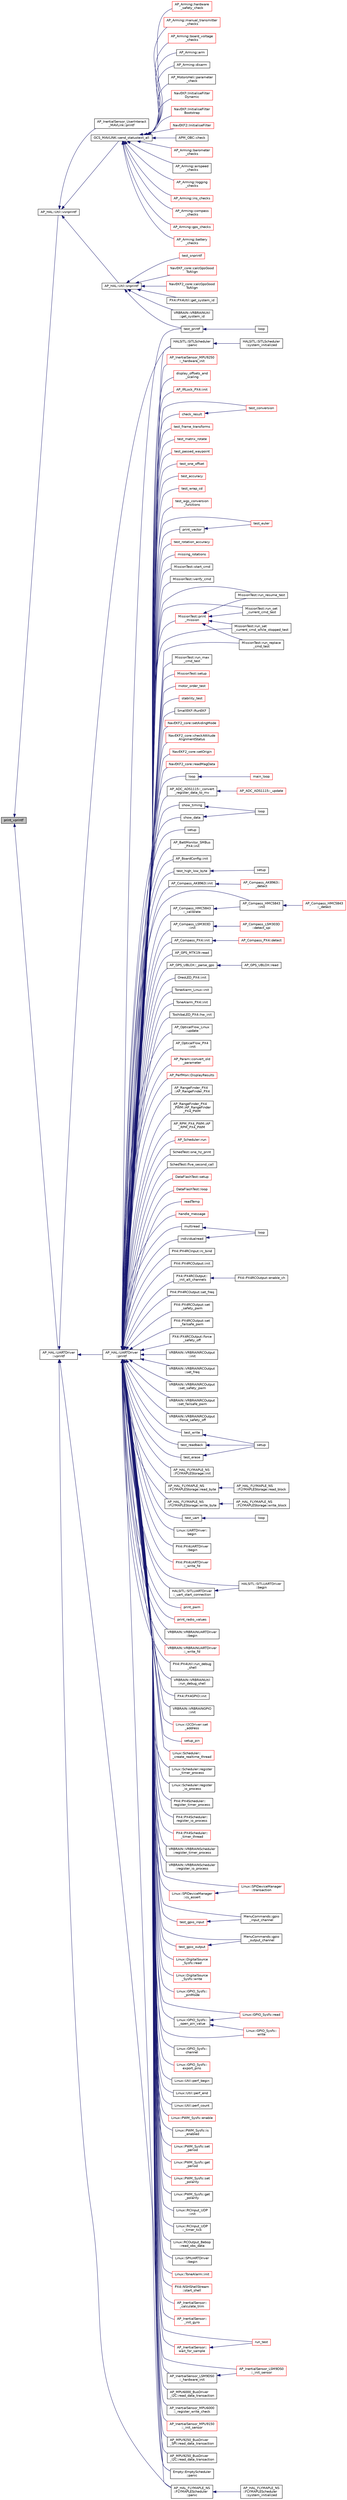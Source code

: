 digraph "print_vprintf"
{
 // INTERACTIVE_SVG=YES
  edge [fontname="Helvetica",fontsize="10",labelfontname="Helvetica",labelfontsize="10"];
  node [fontname="Helvetica",fontsize="10",shape=record];
  rankdir="LR";
  Node1 [label="print_vprintf",height=0.2,width=0.4,color="black", fillcolor="grey75", style="filled", fontcolor="black"];
  Node1 -> Node2 [dir="back",color="midnightblue",fontsize="10",style="solid",fontname="Helvetica"];
  Node2 [label="AP_HAL::UARTDriver\l::vprintf",height=0.2,width=0.4,color="black", fillcolor="white", style="filled",URL="$classAP__HAL_1_1UARTDriver.html#aa8abfb6d6641299472c29ac1edde559f"];
  Node2 -> Node3 [dir="back",color="midnightblue",fontsize="10",style="solid",fontname="Helvetica"];
  Node3 [label="AP_HAL::UARTDriver\l::printf",height=0.2,width=0.4,color="black", fillcolor="white", style="filled",URL="$classAP__HAL_1_1UARTDriver.html#a65c7824b8877f7a2f79365c8ffae8f56"];
  Node3 -> Node4 [dir="back",color="midnightblue",fontsize="10",style="solid",fontname="Helvetica"];
  Node4 [label="loop",height=0.2,width=0.4,color="black", fillcolor="white", style="filled",URL="$AC__PID__test_8cpp.html#afe461d27b9c48d5921c00d521181f12f"];
  Node4 -> Node5 [dir="back",color="midnightblue",fontsize="10",style="solid",fontname="Helvetica"];
  Node5 [label="main_loop",height=0.2,width=0.4,color="red", fillcolor="white", style="filled",URL="$HAL__VRBRAIN__Class_8cpp.html#a9bd6e6ad19a651d2c83ab3edb8d51924"];
  Node3 -> Node6 [dir="back",color="midnightblue",fontsize="10",style="solid",fontname="Helvetica"];
  Node6 [label="AP_ADC_ADS1115::_convert\l_register_data_to_mv",height=0.2,width=0.4,color="black", fillcolor="white", style="filled",URL="$classAP__ADC__ADS1115.html#a757685a53a3a10f06dc024dec147306a"];
  Node6 -> Node7 [dir="back",color="midnightblue",fontsize="10",style="solid",fontname="Helvetica"];
  Node7 [label="AP_ADC_ADS1115::_update",height=0.2,width=0.4,color="red", fillcolor="white", style="filled",URL="$classAP__ADC__ADS1115.html#a1c523a000d6cb67770e04e3821cc54b3"];
  Node3 -> Node8 [dir="back",color="midnightblue",fontsize="10",style="solid",fontname="Helvetica"];
  Node8 [label="show_timing",height=0.2,width=0.4,color="black", fillcolor="white", style="filled",URL="$AP__ADC__test_8cpp.html#ab7608ee8404f6bcef359aa32473829d8"];
  Node8 -> Node9 [dir="back",color="midnightblue",fontsize="10",style="solid",fontname="Helvetica"];
  Node9 [label="loop",height=0.2,width=0.4,color="black", fillcolor="white", style="filled",URL="$AP__ADC__test_8cpp.html#afe461d27b9c48d5921c00d521181f12f"];
  Node3 -> Node10 [dir="back",color="midnightblue",fontsize="10",style="solid",fontname="Helvetica"];
  Node10 [label="show_data",height=0.2,width=0.4,color="black", fillcolor="white", style="filled",URL="$AP__ADC__test_8cpp.html#a73638d4c6b6727029345856e93e2ff3e"];
  Node10 -> Node9 [dir="back",color="midnightblue",fontsize="10",style="solid",fontname="Helvetica"];
  Node3 -> Node11 [dir="back",color="midnightblue",fontsize="10",style="solid",fontname="Helvetica"];
  Node11 [label="setup",height=0.2,width=0.4,color="black", fillcolor="white", style="filled",URL="$AHRS__Test_8cpp.html#a7dfd9b79bc5a37d7df40207afbc5431f"];
  Node3 -> Node12 [dir="back",color="midnightblue",fontsize="10",style="solid",fontname="Helvetica"];
  Node12 [label="AP_BattMonitor_SMBus\l_PX4::init",height=0.2,width=0.4,color="black", fillcolor="white", style="filled",URL="$classAP__BattMonitor__SMBus__PX4.html#add9b5cdcc1c363139808c36b6c2d8cf2",tooltip="init "];
  Node3 -> Node13 [dir="back",color="midnightblue",fontsize="10",style="solid",fontname="Helvetica"];
  Node13 [label="AP_BoardConfig::init",height=0.2,width=0.4,color="black", fillcolor="white", style="filled",URL="$classAP__BoardConfig.html#a53de1d2c0a124ff0d6e3455126237bb5"];
  Node3 -> Node14 [dir="back",color="midnightblue",fontsize="10",style="solid",fontname="Helvetica"];
  Node14 [label="test_high_low_byte",height=0.2,width=0.4,color="black", fillcolor="white", style="filled",URL="$examples_2AP__Common_2AP__Common_8cpp.html#ae18cf4b38593cd1912d6eefb508f51d5"];
  Node14 -> Node15 [dir="back",color="midnightblue",fontsize="10",style="solid",fontname="Helvetica"];
  Node15 [label="setup",height=0.2,width=0.4,color="black", fillcolor="white", style="filled",URL="$examples_2AP__Common_2AP__Common_8cpp.html#a7dfd9b79bc5a37d7df40207afbc5431f"];
  Node3 -> Node16 [dir="back",color="midnightblue",fontsize="10",style="solid",fontname="Helvetica"];
  Node16 [label="AP_Compass_AK8963::init",height=0.2,width=0.4,color="black", fillcolor="white", style="filled",URL="$classAP__Compass__AK8963.html#acdbf7f9d95111c8c6cf571da0b066bdd"];
  Node16 -> Node17 [dir="back",color="midnightblue",fontsize="10",style="solid",fontname="Helvetica"];
  Node17 [label="AP_Compass_AK8963::\l_detect",height=0.2,width=0.4,color="red", fillcolor="white", style="filled",URL="$classAP__Compass__AK8963.html#aa40e71a12f704321304749a0e60b063d"];
  Node3 -> Node18 [dir="back",color="midnightblue",fontsize="10",style="solid",fontname="Helvetica"];
  Node18 [label="AP_Compass_HMC5843\l::init",height=0.2,width=0.4,color="black", fillcolor="white", style="filled",URL="$classAP__Compass__HMC5843.html#ae8fe5f87eb75452d7cfd4293a9bbfc7e"];
  Node18 -> Node19 [dir="back",color="midnightblue",fontsize="10",style="solid",fontname="Helvetica"];
  Node19 [label="AP_Compass_HMC5843\l::_detect",height=0.2,width=0.4,color="red", fillcolor="white", style="filled",URL="$classAP__Compass__HMC5843.html#a6cde73dacd04d683c7d322092bc8e0d2"];
  Node3 -> Node20 [dir="back",color="midnightblue",fontsize="10",style="solid",fontname="Helvetica"];
  Node20 [label="AP_Compass_HMC5843\l::_calibrate",height=0.2,width=0.4,color="black", fillcolor="white", style="filled",URL="$classAP__Compass__HMC5843.html#a9e3aafaa39303b535ee18734a37bd302"];
  Node20 -> Node18 [dir="back",color="midnightblue",fontsize="10",style="solid",fontname="Helvetica"];
  Node3 -> Node21 [dir="back",color="midnightblue",fontsize="10",style="solid",fontname="Helvetica"];
  Node21 [label="AP_Compass_LSM303D\l::init",height=0.2,width=0.4,color="black", fillcolor="white", style="filled",URL="$classAP__Compass__LSM303D.html#a322cf9c59129cd558a3276f9a2ab1a67"];
  Node21 -> Node22 [dir="back",color="midnightblue",fontsize="10",style="solid",fontname="Helvetica"];
  Node22 [label="AP_Compass_LSM303D\l::detect_spi",height=0.2,width=0.4,color="red", fillcolor="white", style="filled",URL="$classAP__Compass__LSM303D.html#a80232bbbe6f26dc396ba82bd097ce682"];
  Node3 -> Node23 [dir="back",color="midnightblue",fontsize="10",style="solid",fontname="Helvetica"];
  Node23 [label="AP_Compass_PX4::init",height=0.2,width=0.4,color="black", fillcolor="white", style="filled",URL="$classAP__Compass__PX4.html#a107c003aea3eff458ade1c3f263d0600"];
  Node23 -> Node24 [dir="back",color="midnightblue",fontsize="10",style="solid",fontname="Helvetica"];
  Node24 [label="AP_Compass_PX4::detect",height=0.2,width=0.4,color="red", fillcolor="white", style="filled",URL="$classAP__Compass__PX4.html#a31f9519f4a0c078771749e2bce1dd988"];
  Node3 -> Node25 [dir="back",color="midnightblue",fontsize="10",style="solid",fontname="Helvetica"];
  Node25 [label="AP_GPS_MTK19::read",height=0.2,width=0.4,color="black", fillcolor="white", style="filled",URL="$classAP__GPS__MTK19.html#a92f18f6ce5cbb0b091bbb4bbb6275350"];
  Node3 -> Node26 [dir="back",color="midnightblue",fontsize="10",style="solid",fontname="Helvetica"];
  Node26 [label="AP_GPS_UBLOX::_parse_gps",height=0.2,width=0.4,color="black", fillcolor="white", style="filled",URL="$classAP__GPS__UBLOX.html#a16ae8ab4b0babfbc2245beb0a438ec33"];
  Node26 -> Node27 [dir="back",color="midnightblue",fontsize="10",style="solid",fontname="Helvetica"];
  Node27 [label="AP_GPS_UBLOX::read",height=0.2,width=0.4,color="black", fillcolor="white", style="filled",URL="$classAP__GPS__UBLOX.html#a09825f5ca37ee9bdb5e0939a4073a84e"];
  Node3 -> Node28 [dir="back",color="midnightblue",fontsize="10",style="solid",fontname="Helvetica"];
  Node28 [label="test_printf",height=0.2,width=0.4,color="black", fillcolor="white", style="filled",URL="$Printf_8cpp.html#a9960aa1a2c609afd87baf4ba2eab0fc8"];
  Node28 -> Node29 [dir="back",color="midnightblue",fontsize="10",style="solid",fontname="Helvetica"];
  Node29 [label="loop",height=0.2,width=0.4,color="black", fillcolor="white", style="filled",URL="$Printf_8cpp.html#a0b33edabd7f1c4e4a0bf32c67269be2f"];
  Node3 -> Node30 [dir="back",color="midnightblue",fontsize="10",style="solid",fontname="Helvetica"];
  Node30 [label="multiread",height=0.2,width=0.4,color="black", fillcolor="white", style="filled",URL="$FLYMAPLE_2examples_2RCInput_2RCInput_8cpp.html#a3386c13c098492e383d289443c48e1c0"];
  Node30 -> Node31 [dir="back",color="midnightblue",fontsize="10",style="solid",fontname="Helvetica"];
  Node31 [label="loop",height=0.2,width=0.4,color="black", fillcolor="white", style="filled",URL="$FLYMAPLE_2examples_2RCInput_2RCInput_8cpp.html#a0b33edabd7f1c4e4a0bf32c67269be2f"];
  Node3 -> Node32 [dir="back",color="midnightblue",fontsize="10",style="solid",fontname="Helvetica"];
  Node32 [label="individualread",height=0.2,width=0.4,color="black", fillcolor="white", style="filled",URL="$FLYMAPLE_2examples_2RCInput_2RCInput_8cpp.html#aeb998f1761a28e512e2dcbc829983e06"];
  Node32 -> Node31 [dir="back",color="midnightblue",fontsize="10",style="solid",fontname="Helvetica"];
  Node3 -> Node33 [dir="back",color="midnightblue",fontsize="10",style="solid",fontname="Helvetica"];
  Node33 [label="PX4::PX4RCInput::rc_bind",height=0.2,width=0.4,color="black", fillcolor="white", style="filled",URL="$classPX4_1_1PX4RCInput.html#a39f4bb6978b3f64770cd50398a7dc8b4"];
  Node3 -> Node34 [dir="back",color="midnightblue",fontsize="10",style="solid",fontname="Helvetica"];
  Node34 [label="PX4::PX4RCOutput::init",height=0.2,width=0.4,color="black", fillcolor="white", style="filled",URL="$classPX4_1_1PX4RCOutput.html#a02e770a85b7a89893cfb5f984cc4c667"];
  Node3 -> Node35 [dir="back",color="midnightblue",fontsize="10",style="solid",fontname="Helvetica"];
  Node35 [label="PX4::PX4RCOutput::\l_init_alt_channels",height=0.2,width=0.4,color="black", fillcolor="white", style="filled",URL="$classPX4_1_1PX4RCOutput.html#a4a373238aa6bc295058b89add86866e8"];
  Node35 -> Node36 [dir="back",color="midnightblue",fontsize="10",style="solid",fontname="Helvetica"];
  Node36 [label="PX4::PX4RCOutput::enable_ch",height=0.2,width=0.4,color="black", fillcolor="white", style="filled",URL="$classPX4_1_1PX4RCOutput.html#a9b8745978e24a72fd40dd9c3f2a6de90"];
  Node3 -> Node37 [dir="back",color="midnightblue",fontsize="10",style="solid",fontname="Helvetica"];
  Node37 [label="PX4::PX4RCOutput::set_freq",height=0.2,width=0.4,color="black", fillcolor="white", style="filled",URL="$classPX4_1_1PX4RCOutput.html#ae096c9e67213910019d9937b3c9e5728"];
  Node3 -> Node38 [dir="back",color="midnightblue",fontsize="10",style="solid",fontname="Helvetica"];
  Node38 [label="PX4::PX4RCOutput::set\l_safety_pwm",height=0.2,width=0.4,color="black", fillcolor="white", style="filled",URL="$classPX4_1_1PX4RCOutput.html#a8f7b2f75b1a27187369a9ce1eb9e5138"];
  Node3 -> Node39 [dir="back",color="midnightblue",fontsize="10",style="solid",fontname="Helvetica"];
  Node39 [label="PX4::PX4RCOutput::set\l_failsafe_pwm",height=0.2,width=0.4,color="black", fillcolor="white", style="filled",URL="$classPX4_1_1PX4RCOutput.html#a6fbfe716e25617607cdfad852b883576"];
  Node3 -> Node40 [dir="back",color="midnightblue",fontsize="10",style="solid",fontname="Helvetica"];
  Node40 [label="PX4::PX4RCOutput::force\l_safety_off",height=0.2,width=0.4,color="black", fillcolor="white", style="filled",URL="$classPX4_1_1PX4RCOutput.html#a6f760631e0acb6878150dabe883553e6"];
  Node3 -> Node41 [dir="back",color="midnightblue",fontsize="10",style="solid",fontname="Helvetica"];
  Node41 [label="VRBRAIN::VRBRAINRCOutput\l::init",height=0.2,width=0.4,color="black", fillcolor="white", style="filled",URL="$classVRBRAIN_1_1VRBRAINRCOutput.html#ad026d202f2243c4dd4629c9ff82fefe8"];
  Node3 -> Node42 [dir="back",color="midnightblue",fontsize="10",style="solid",fontname="Helvetica"];
  Node42 [label="VRBRAIN::VRBRAINRCOutput\l::set_freq",height=0.2,width=0.4,color="black", fillcolor="white", style="filled",URL="$classVRBRAIN_1_1VRBRAINRCOutput.html#ac34fd5d260fc344e99ba76820fc06f40"];
  Node3 -> Node43 [dir="back",color="midnightblue",fontsize="10",style="solid",fontname="Helvetica"];
  Node43 [label="VRBRAIN::VRBRAINRCOutput\l::set_safety_pwm",height=0.2,width=0.4,color="black", fillcolor="white", style="filled",URL="$classVRBRAIN_1_1VRBRAINRCOutput.html#a908782892fb312a3cc961fbf427022b1"];
  Node3 -> Node44 [dir="back",color="midnightblue",fontsize="10",style="solid",fontname="Helvetica"];
  Node44 [label="VRBRAIN::VRBRAINRCOutput\l::set_failsafe_pwm",height=0.2,width=0.4,color="black", fillcolor="white", style="filled",URL="$classVRBRAIN_1_1VRBRAINRCOutput.html#ae59462db405a46f7f341a74883244df8"];
  Node3 -> Node45 [dir="back",color="midnightblue",fontsize="10",style="solid",fontname="Helvetica"];
  Node45 [label="VRBRAIN::VRBRAINRCOutput\l::force_safety_off",height=0.2,width=0.4,color="black", fillcolor="white", style="filled",URL="$classVRBRAIN_1_1VRBRAINRCOutput.html#ab7fe192d1317539f737ac0ea047aff36"];
  Node3 -> Node46 [dir="back",color="midnightblue",fontsize="10",style="solid",fontname="Helvetica"];
  Node46 [label="test_erase",height=0.2,width=0.4,color="black", fillcolor="white", style="filled",URL="$FLYMAPLE_2examples_2Storage_2Storage_8cpp.html#a3ddda918f1a30c3374704d5a1e9e7b8c"];
  Node46 -> Node47 [dir="back",color="midnightblue",fontsize="10",style="solid",fontname="Helvetica"];
  Node47 [label="setup",height=0.2,width=0.4,color="black", fillcolor="white", style="filled",URL="$FLYMAPLE_2examples_2Storage_2Storage_8cpp.html#a7dfd9b79bc5a37d7df40207afbc5431f"];
  Node3 -> Node48 [dir="back",color="midnightblue",fontsize="10",style="solid",fontname="Helvetica"];
  Node48 [label="test_write",height=0.2,width=0.4,color="black", fillcolor="white", style="filled",URL="$FLYMAPLE_2examples_2Storage_2Storage_8cpp.html#a29da9175b91a9b8fbadf2499e84c11e3"];
  Node48 -> Node47 [dir="back",color="midnightblue",fontsize="10",style="solid",fontname="Helvetica"];
  Node3 -> Node49 [dir="back",color="midnightblue",fontsize="10",style="solid",fontname="Helvetica"];
  Node49 [label="test_readback",height=0.2,width=0.4,color="black", fillcolor="white", style="filled",URL="$FLYMAPLE_2examples_2Storage_2Storage_8cpp.html#a8de269f8ce270f47a470b83995bafee0"];
  Node49 -> Node47 [dir="back",color="midnightblue",fontsize="10",style="solid",fontname="Helvetica"];
  Node3 -> Node50 [dir="back",color="midnightblue",fontsize="10",style="solid",fontname="Helvetica"];
  Node50 [label="AP_HAL_FLYMAPLE_NS\l::FLYMAPLEStorage::init",height=0.2,width=0.4,color="black", fillcolor="white", style="filled",URL="$classAP__HAL__FLYMAPLE__NS_1_1FLYMAPLEStorage.html#a25a3355ea68af27fd28ec211b93ec2ca"];
  Node3 -> Node51 [dir="back",color="midnightblue",fontsize="10",style="solid",fontname="Helvetica"];
  Node51 [label="AP_HAL_FLYMAPLE_NS\l::FLYMAPLEStorage::read_byte",height=0.2,width=0.4,color="black", fillcolor="white", style="filled",URL="$classAP__HAL__FLYMAPLE__NS_1_1FLYMAPLEStorage.html#a381ee49e8ce060d1b74d431d96292eeb"];
  Node51 -> Node52 [dir="back",color="midnightblue",fontsize="10",style="solid",fontname="Helvetica"];
  Node52 [label="AP_HAL_FLYMAPLE_NS\l::FLYMAPLEStorage::read_block",height=0.2,width=0.4,color="black", fillcolor="white", style="filled",URL="$classAP__HAL__FLYMAPLE__NS_1_1FLYMAPLEStorage.html#afdc81655361583604db3f4a1948db33a"];
  Node3 -> Node53 [dir="back",color="midnightblue",fontsize="10",style="solid",fontname="Helvetica"];
  Node53 [label="AP_HAL_FLYMAPLE_NS\l::FLYMAPLEStorage::write_byte",height=0.2,width=0.4,color="black", fillcolor="white", style="filled",URL="$classAP__HAL__FLYMAPLE__NS_1_1FLYMAPLEStorage.html#a0aa3116d7a310753eea45c784330aa37"];
  Node53 -> Node54 [dir="back",color="midnightblue",fontsize="10",style="solid",fontname="Helvetica"];
  Node54 [label="AP_HAL_FLYMAPLE_NS\l::FLYMAPLEStorage::write_block",height=0.2,width=0.4,color="black", fillcolor="white", style="filled",URL="$classAP__HAL__FLYMAPLE__NS_1_1FLYMAPLEStorage.html#a3cebced9065ea52b7c7684aed8f3435b"];
  Node3 -> Node55 [dir="back",color="midnightblue",fontsize="10",style="solid",fontname="Helvetica"];
  Node55 [label="test_uart",height=0.2,width=0.4,color="black", fillcolor="white", style="filled",URL="$UART__test_8cpp.html#a6f0578f3c915d3e60e8e9e168789950e"];
  Node55 -> Node56 [dir="back",color="midnightblue",fontsize="10",style="solid",fontname="Helvetica"];
  Node56 [label="loop",height=0.2,width=0.4,color="black", fillcolor="white", style="filled",URL="$UART__test_8cpp.html#a0b33edabd7f1c4e4a0bf32c67269be2f"];
  Node3 -> Node57 [dir="back",color="midnightblue",fontsize="10",style="solid",fontname="Helvetica"];
  Node57 [label="Linux::UARTDriver::\lbegin",height=0.2,width=0.4,color="black", fillcolor="white", style="filled",URL="$classLinux_1_1UARTDriver.html#a3c0680a281a3832fe9bae399ef9b8854"];
  Node3 -> Node58 [dir="back",color="midnightblue",fontsize="10",style="solid",fontname="Helvetica"];
  Node58 [label="PX4::PX4UARTDriver\l::begin",height=0.2,width=0.4,color="black", fillcolor="white", style="filled",URL="$classPX4_1_1PX4UARTDriver.html#a504e88a18d9449552c5ddfe94e14964f"];
  Node3 -> Node59 [dir="back",color="midnightblue",fontsize="10",style="solid",fontname="Helvetica"];
  Node59 [label="PX4::PX4UARTDriver\l::_write_fd",height=0.2,width=0.4,color="red", fillcolor="white", style="filled",URL="$classPX4_1_1PX4UARTDriver.html#a999818ba89f3849918b43fb38dd3e836"];
  Node3 -> Node60 [dir="back",color="midnightblue",fontsize="10",style="solid",fontname="Helvetica"];
  Node60 [label="HALSITL::SITLUARTDriver\l::begin",height=0.2,width=0.4,color="black", fillcolor="white", style="filled",URL="$classHALSITL_1_1SITLUARTDriver.html#ac3591b562cea9d6e9b76dcf1063b40c3"];
  Node3 -> Node61 [dir="back",color="midnightblue",fontsize="10",style="solid",fontname="Helvetica"];
  Node61 [label="HALSITL::SITLUARTDriver\l::_uart_start_connection",height=0.2,width=0.4,color="black", fillcolor="white", style="filled",URL="$classHALSITL_1_1SITLUARTDriver.html#adb62d2dd417b303dc43534ad07a9ef6a"];
  Node61 -> Node60 [dir="back",color="midnightblue",fontsize="10",style="solid",fontname="Helvetica"];
  Node3 -> Node62 [dir="back",color="midnightblue",fontsize="10",style="solid",fontname="Helvetica"];
  Node62 [label="VRBRAIN::VRBRAINUARTDriver\l::begin",height=0.2,width=0.4,color="black", fillcolor="white", style="filled",URL="$classVRBRAIN_1_1VRBRAINUARTDriver.html#a8ca012e11aed6248b50d5e382c3e1084"];
  Node3 -> Node63 [dir="back",color="midnightblue",fontsize="10",style="solid",fontname="Helvetica"];
  Node63 [label="VRBRAIN::VRBRAINUARTDriver\l::_write_fd",height=0.2,width=0.4,color="red", fillcolor="white", style="filled",URL="$classVRBRAIN_1_1VRBRAINUARTDriver.html#afc978b3e0b18ae4a113fe1c04de5fe13"];
  Node3 -> Node64 [dir="back",color="midnightblue",fontsize="10",style="solid",fontname="Helvetica"];
  Node64 [label="PX4::PX4Util::run_debug\l_shell",height=0.2,width=0.4,color="black", fillcolor="white", style="filled",URL="$classPX4_1_1PX4Util.html#a2a8d803cc36dfe0ae0f712771c803be0"];
  Node3 -> Node65 [dir="back",color="midnightblue",fontsize="10",style="solid",fontname="Helvetica"];
  Node65 [label="VRBRAIN::VRBRAINUtil\l::run_debug_shell",height=0.2,width=0.4,color="black", fillcolor="white", style="filled",URL="$classVRBRAIN_1_1VRBRAINUtil.html#addd008a84b78f105b085124d1a9ad237"];
  Node3 -> Node66 [dir="back",color="midnightblue",fontsize="10",style="solid",fontname="Helvetica"];
  Node66 [label="PX4::PX4GPIO::init",height=0.2,width=0.4,color="black", fillcolor="white", style="filled",URL="$classPX4_1_1PX4GPIO.html#ab517fcc02a9a7fce5769f2ac856a8544"];
  Node3 -> Node67 [dir="back",color="midnightblue",fontsize="10",style="solid",fontname="Helvetica"];
  Node67 [label="VRBRAIN::VRBRAINGPIO\l::init",height=0.2,width=0.4,color="black", fillcolor="white", style="filled",URL="$classVRBRAIN_1_1VRBRAINGPIO.html#a323d6a3224955a673a7b3e6244cae64c"];
  Node3 -> Node68 [dir="back",color="midnightblue",fontsize="10",style="solid",fontname="Helvetica"];
  Node68 [label="Linux::I2CDriver::set\l_address",height=0.2,width=0.4,color="red", fillcolor="white", style="filled",URL="$classLinux_1_1I2CDriver.html#abf6c0dea5d211f58448b021bc2f47161"];
  Node3 -> Node69 [dir="back",color="midnightblue",fontsize="10",style="solid",fontname="Helvetica"];
  Node69 [label="Empty::EmptyScheduler\l::panic",height=0.2,width=0.4,color="black", fillcolor="white", style="filled",URL="$classEmpty_1_1EmptyScheduler.html#a1f4cf807bfcac44b1fcb4dea435bd205"];
  Node3 -> Node70 [dir="back",color="midnightblue",fontsize="10",style="solid",fontname="Helvetica"];
  Node70 [label="setup_pin",height=0.2,width=0.4,color="red", fillcolor="white", style="filled",URL="$AP__HAL__FLYMAPLE_2examples_2Scheduler_2Scheduler_8cpp.html#ae4dec54b1f719011f6e5319f5c715f86"];
  Node3 -> Node71 [dir="back",color="midnightblue",fontsize="10",style="solid",fontname="Helvetica"];
  Node71 [label="AP_HAL_FLYMAPLE_NS\l::FLYMAPLEScheduler\l::panic",height=0.2,width=0.4,color="black", fillcolor="white", style="filled",URL="$classAP__HAL__FLYMAPLE__NS_1_1FLYMAPLEScheduler.html#a1815715d6d2d896787a47162a471b6c2"];
  Node71 -> Node72 [dir="back",color="midnightblue",fontsize="10",style="solid",fontname="Helvetica"];
  Node72 [label="AP_HAL_FLYMAPLE_NS\l::FLYMAPLEScheduler\l::system_initialized",height=0.2,width=0.4,color="black", fillcolor="white", style="filled",URL="$classAP__HAL__FLYMAPLE__NS_1_1FLYMAPLEScheduler.html#a41ef876a89255a5c293fe56635139d9c"];
  Node3 -> Node73 [dir="back",color="midnightblue",fontsize="10",style="solid",fontname="Helvetica"];
  Node73 [label="Linux::Scheduler::\l_create_realtime_thread",height=0.2,width=0.4,color="red", fillcolor="white", style="filled",URL="$classLinux_1_1Scheduler.html#aaea369e833d2dc339bdcc4b41a589c2c"];
  Node3 -> Node74 [dir="back",color="midnightblue",fontsize="10",style="solid",fontname="Helvetica"];
  Node74 [label="Linux::Scheduler::register\l_timer_process",height=0.2,width=0.4,color="black", fillcolor="white", style="filled",URL="$classLinux_1_1Scheduler.html#a02a34a123dfebaf360f7010745e1e646"];
  Node3 -> Node75 [dir="back",color="midnightblue",fontsize="10",style="solid",fontname="Helvetica"];
  Node75 [label="Linux::Scheduler::register\l_io_process",height=0.2,width=0.4,color="black", fillcolor="white", style="filled",URL="$classLinux_1_1Scheduler.html#aa2be97cb8686d72cc322fb38f69a940c"];
  Node3 -> Node76 [dir="back",color="midnightblue",fontsize="10",style="solid",fontname="Helvetica"];
  Node76 [label="PX4::PX4Scheduler::\lregister_timer_process",height=0.2,width=0.4,color="black", fillcolor="white", style="filled",URL="$classPX4_1_1PX4Scheduler.html#acd4d04a658c5e616e4223b5cb7c8a9f5"];
  Node3 -> Node77 [dir="back",color="midnightblue",fontsize="10",style="solid",fontname="Helvetica"];
  Node77 [label="PX4::PX4Scheduler::\lregister_io_process",height=0.2,width=0.4,color="black", fillcolor="white", style="filled",URL="$classPX4_1_1PX4Scheduler.html#a84a602474ef76bac2d60be16d64facd0"];
  Node3 -> Node78 [dir="back",color="midnightblue",fontsize="10",style="solid",fontname="Helvetica"];
  Node78 [label="PX4::PX4Scheduler::\l_timer_thread",height=0.2,width=0.4,color="red", fillcolor="white", style="filled",URL="$classPX4_1_1PX4Scheduler.html#a37c20ff345982a6ed08e970a7e4a8e5c"];
  Node3 -> Node79 [dir="back",color="midnightblue",fontsize="10",style="solid",fontname="Helvetica"];
  Node79 [label="HALSITL::SITLScheduler\l::panic",height=0.2,width=0.4,color="black", fillcolor="white", style="filled",URL="$classHALSITL_1_1SITLScheduler.html#a938694c8974dd570430b1565e314d08b"];
  Node79 -> Node80 [dir="back",color="midnightblue",fontsize="10",style="solid",fontname="Helvetica"];
  Node80 [label="HALSITL::SITLScheduler\l::system_initialized",height=0.2,width=0.4,color="black", fillcolor="white", style="filled",URL="$classHALSITL_1_1SITLScheduler.html#ac316e2388a7971b677ca1cb2fcc923b4"];
  Node3 -> Node81 [dir="back",color="midnightblue",fontsize="10",style="solid",fontname="Helvetica"];
  Node81 [label="VRBRAIN::VRBRAINScheduler\l::register_timer_process",height=0.2,width=0.4,color="black", fillcolor="white", style="filled",URL="$classVRBRAIN_1_1VRBRAINScheduler.html#a23eef36901529590a2fd9d48c5da6345"];
  Node3 -> Node82 [dir="back",color="midnightblue",fontsize="10",style="solid",fontname="Helvetica"];
  Node82 [label="VRBRAIN::VRBRAINScheduler\l::register_io_process",height=0.2,width=0.4,color="black", fillcolor="white", style="filled",URL="$classVRBRAIN_1_1VRBRAINScheduler.html#ae9a0f96abd69cc550211064b16b0d60c"];
  Node3 -> Node83 [dir="back",color="midnightblue",fontsize="10",style="solid",fontname="Helvetica"];
  Node83 [label="Linux::SPIDeviceManager\l::cs_assert",height=0.2,width=0.4,color="red", fillcolor="white", style="filled",URL="$classLinux_1_1SPIDeviceManager.html#a025d6ce49cb2a2190adb85827a4f4905"];
  Node83 -> Node84 [dir="back",color="midnightblue",fontsize="10",style="solid",fontname="Helvetica"];
  Node84 [label="Linux::SPIDeviceManager\l::transaction",height=0.2,width=0.4,color="red", fillcolor="white", style="filled",URL="$classLinux_1_1SPIDeviceManager.html#aa1caa36b5f4118caae9486979df83332"];
  Node3 -> Node84 [dir="back",color="midnightblue",fontsize="10",style="solid",fontname="Helvetica"];
  Node3 -> Node85 [dir="back",color="midnightblue",fontsize="10",style="solid",fontname="Helvetica"];
  Node85 [label="test_gpio_input",height=0.2,width=0.4,color="red", fillcolor="white", style="filled",URL="$GPIOTest_8cpp.html#aaaf9a61ce8f7b81f01a998d6690fa243"];
  Node85 -> Node86 [dir="back",color="midnightblue",fontsize="10",style="solid",fontname="Helvetica"];
  Node86 [label="MenuCommands::gpio\l_input_channel",height=0.2,width=0.4,color="black", fillcolor="white", style="filled",URL="$classMenuCommands.html#af2f117fe69798ce05ef750b9ab49ef41"];
  Node3 -> Node87 [dir="back",color="midnightblue",fontsize="10",style="solid",fontname="Helvetica"];
  Node87 [label="test_gpio_output",height=0.2,width=0.4,color="red", fillcolor="white", style="filled",URL="$GPIOTest_8cpp.html#a865a1031a902ba4cdd4b1b9031939cd8"];
  Node87 -> Node88 [dir="back",color="midnightblue",fontsize="10",style="solid",fontname="Helvetica"];
  Node88 [label="MenuCommands::gpio\l_output_channel",height=0.2,width=0.4,color="black", fillcolor="white", style="filled",URL="$classMenuCommands.html#a1d7748272d4fc032e7a1a0d6dd85c8f2"];
  Node3 -> Node86 [dir="back",color="midnightblue",fontsize="10",style="solid",fontname="Helvetica"];
  Node3 -> Node88 [dir="back",color="midnightblue",fontsize="10",style="solid",fontname="Helvetica"];
  Node3 -> Node89 [dir="back",color="midnightblue",fontsize="10",style="solid",fontname="Helvetica"];
  Node89 [label="Linux::DigitalSource\l_Sysfs::read",height=0.2,width=0.4,color="red", fillcolor="white", style="filled",URL="$classLinux_1_1DigitalSource__Sysfs.html#a5417447a3e493ce5a610cbf6e9f927ea"];
  Node3 -> Node90 [dir="back",color="midnightblue",fontsize="10",style="solid",fontname="Helvetica"];
  Node90 [label="Linux::DigitalSource\l_Sysfs::write",height=0.2,width=0.4,color="red", fillcolor="white", style="filled",URL="$classLinux_1_1DigitalSource__Sysfs.html#ab8726b1c96d480f503b500277db7d4a9"];
  Node3 -> Node91 [dir="back",color="midnightblue",fontsize="10",style="solid",fontname="Helvetica"];
  Node91 [label="Linux::GPIO_Sysfs::\l_pinMode",height=0.2,width=0.4,color="red", fillcolor="white", style="filled",URL="$classLinux_1_1GPIO__Sysfs.html#a417e0d201b168d4c4efd1d712c79d745"];
  Node3 -> Node92 [dir="back",color="midnightblue",fontsize="10",style="solid",fontname="Helvetica"];
  Node92 [label="Linux::GPIO_Sysfs::\l_open_pin_value",height=0.2,width=0.4,color="black", fillcolor="white", style="filled",URL="$classLinux_1_1GPIO__Sysfs.html#a725e9f1723b9588623594118392c771f"];
  Node92 -> Node93 [dir="back",color="midnightblue",fontsize="10",style="solid",fontname="Helvetica"];
  Node93 [label="Linux::GPIO_Sysfs::read",height=0.2,width=0.4,color="red", fillcolor="white", style="filled",URL="$classLinux_1_1GPIO__Sysfs.html#af23312780dad5e6db0aad432cdc02b6e"];
  Node92 -> Node94 [dir="back",color="midnightblue",fontsize="10",style="solid",fontname="Helvetica"];
  Node94 [label="Linux::GPIO_Sysfs::\lwrite",height=0.2,width=0.4,color="red", fillcolor="white", style="filled",URL="$classLinux_1_1GPIO__Sysfs.html#a6d20e73285eb1b73757bc5c813c3d44a"];
  Node3 -> Node93 [dir="back",color="midnightblue",fontsize="10",style="solid",fontname="Helvetica"];
  Node3 -> Node94 [dir="back",color="midnightblue",fontsize="10",style="solid",fontname="Helvetica"];
  Node3 -> Node95 [dir="back",color="midnightblue",fontsize="10",style="solid",fontname="Helvetica"];
  Node95 [label="Linux::GPIO_Sysfs::\lchannel",height=0.2,width=0.4,color="black", fillcolor="white", style="filled",URL="$classLinux_1_1GPIO__Sysfs.html#ab3bc7db1e164760b71a29e129c8dca12"];
  Node3 -> Node96 [dir="back",color="midnightblue",fontsize="10",style="solid",fontname="Helvetica"];
  Node96 [label="Linux::GPIO_Sysfs::\lexport_pins",height=0.2,width=0.4,color="red", fillcolor="white", style="filled",URL="$classLinux_1_1GPIO__Sysfs.html#a45ca235b7a1f36e4cf50ef859c0f4560"];
  Node3 -> Node97 [dir="back",color="midnightblue",fontsize="10",style="solid",fontname="Helvetica"];
  Node97 [label="Linux::Util::perf_begin",height=0.2,width=0.4,color="black", fillcolor="white", style="filled",URL="$classLinux_1_1Util.html#acfbdb1d84e5a71b0d2a1286cdcfed40f"];
  Node3 -> Node98 [dir="back",color="midnightblue",fontsize="10",style="solid",fontname="Helvetica"];
  Node98 [label="Linux::Util::perf_end",height=0.2,width=0.4,color="black", fillcolor="white", style="filled",URL="$classLinux_1_1Util.html#ac253cf653e9b8990377172a6c0847bfa"];
  Node3 -> Node99 [dir="back",color="midnightblue",fontsize="10",style="solid",fontname="Helvetica"];
  Node99 [label="Linux::Util::perf_count",height=0.2,width=0.4,color="black", fillcolor="white", style="filled",URL="$classLinux_1_1Util.html#afb60d5aade5e5d3a5d6816298b72cf20"];
  Node3 -> Node100 [dir="back",color="midnightblue",fontsize="10",style="solid",fontname="Helvetica"];
  Node100 [label="Linux::PWM_Sysfs::enable",height=0.2,width=0.4,color="red", fillcolor="white", style="filled",URL="$classLinux_1_1PWM__Sysfs.html#a49e58768a44ff8c5bc6fe125dd871ed8"];
  Node3 -> Node101 [dir="back",color="midnightblue",fontsize="10",style="solid",fontname="Helvetica"];
  Node101 [label="Linux::PWM_Sysfs::is\l_enabled",height=0.2,width=0.4,color="black", fillcolor="white", style="filled",URL="$classLinux_1_1PWM__Sysfs.html#ae51a3c87cac612f6e179d9bf934118ee"];
  Node3 -> Node102 [dir="back",color="midnightblue",fontsize="10",style="solid",fontname="Helvetica"];
  Node102 [label="Linux::PWM_Sysfs::set\l_period",height=0.2,width=0.4,color="red", fillcolor="white", style="filled",URL="$classLinux_1_1PWM__Sysfs.html#a1bc68b013c12c209c5e83b87667e6c9d"];
  Node3 -> Node103 [dir="back",color="midnightblue",fontsize="10",style="solid",fontname="Helvetica"];
  Node103 [label="Linux::PWM_Sysfs::get\l_period",height=0.2,width=0.4,color="red", fillcolor="white", style="filled",URL="$classLinux_1_1PWM__Sysfs.html#a4f23c2a3bc142149344f41ae8e7b4d65"];
  Node3 -> Node104 [dir="back",color="midnightblue",fontsize="10",style="solid",fontname="Helvetica"];
  Node104 [label="Linux::PWM_Sysfs::set\l_polarity",height=0.2,width=0.4,color="red", fillcolor="white", style="filled",URL="$classLinux_1_1PWM__Sysfs.html#add12ed7e1c27136b4b497fd9e633f9dd"];
  Node3 -> Node105 [dir="back",color="midnightblue",fontsize="10",style="solid",fontname="Helvetica"];
  Node105 [label="Linux::PWM_Sysfs::get\l_polarity",height=0.2,width=0.4,color="black", fillcolor="white", style="filled",URL="$classLinux_1_1PWM__Sysfs.html#a25947bd308740a1ce640d9ece846974e"];
  Node3 -> Node106 [dir="back",color="midnightblue",fontsize="10",style="solid",fontname="Helvetica"];
  Node106 [label="Linux::RCInput_UDP\l::init",height=0.2,width=0.4,color="black", fillcolor="white", style="filled",URL="$classLinux_1_1RCInput__UDP.html#a129b51fe61e9cfca6b914c8d727297cd"];
  Node3 -> Node107 [dir="back",color="midnightblue",fontsize="10",style="solid",fontname="Helvetica"];
  Node107 [label="Linux::RCInput_UDP\l::_timer_tick",height=0.2,width=0.4,color="black", fillcolor="white", style="filled",URL="$classLinux_1_1RCInput__UDP.html#a43940e5223cf380b4270f0d16a4c0e1c"];
  Node3 -> Node108 [dir="back",color="midnightblue",fontsize="10",style="solid",fontname="Helvetica"];
  Node108 [label="Linux::RCOutput_Bebop\l::read_obs_data",height=0.2,width=0.4,color="black", fillcolor="white", style="filled",URL="$classLinux_1_1RCOutput__Bebop.html#a9677ebab86aaf1aa198ed78800783bd0"];
  Node3 -> Node109 [dir="back",color="midnightblue",fontsize="10",style="solid",fontname="Helvetica"];
  Node109 [label="Linux::SPIUARTDriver\l::begin",height=0.2,width=0.4,color="black", fillcolor="white", style="filled",URL="$classLinux_1_1SPIUARTDriver.html#affaef6f0d460471ed00127f2a482340f"];
  Node3 -> Node110 [dir="back",color="midnightblue",fontsize="10",style="solid",fontname="Helvetica"];
  Node110 [label="Linux::ToneAlarm::init",height=0.2,width=0.4,color="red", fillcolor="white", style="filled",URL="$classLinux_1_1ToneAlarm.html#ab7c1ef83d53c92757b80723ec60552dd"];
  Node3 -> Node111 [dir="back",color="midnightblue",fontsize="10",style="solid",fontname="Helvetica"];
  Node111 [label="PX4::NSHShellStream\l::start_shell",height=0.2,width=0.4,color="red", fillcolor="white", style="filled",URL="$classPX4_1_1NSHShellStream.html#af55f10bc033220186de41f075d139098"];
  Node3 -> Node112 [dir="back",color="midnightblue",fontsize="10",style="solid",fontname="Helvetica"];
  Node112 [label="AP_InertialSensor::\l_calculate_trim",height=0.2,width=0.4,color="red", fillcolor="white", style="filled",URL="$classAP__InertialSensor.html#ad85a0f7284984ab4bc7b6309ec61003f"];
  Node3 -> Node113 [dir="back",color="midnightblue",fontsize="10",style="solid",fontname="Helvetica"];
  Node113 [label="AP_InertialSensor::\l_init_gyro",height=0.2,width=0.4,color="red", fillcolor="white", style="filled",URL="$classAP__InertialSensor.html#a8744303832541bef0025d9698468938c"];
  Node3 -> Node114 [dir="back",color="midnightblue",fontsize="10",style="solid",fontname="Helvetica"];
  Node114 [label="AP_InertialSensor::\lwait_for_sample",height=0.2,width=0.4,color="red", fillcolor="white", style="filled",URL="$classAP__InertialSensor.html#aa4faf114689e827390b5da7bc6fd5f20"];
  Node114 -> Node115 [dir="back",color="midnightblue",fontsize="10",style="solid",fontname="Helvetica"];
  Node115 [label="run_test",height=0.2,width=0.4,color="red", fillcolor="white", style="filled",URL="$INS__generic_8cpp.html#a176571c2fafdc1ba62438a006aa33f23"];
  Node3 -> Node116 [dir="back",color="midnightblue",fontsize="10",style="solid",fontname="Helvetica"];
  Node116 [label="AP_InertialSensor_LSM9DS0\l::_init_sensor",height=0.2,width=0.4,color="red", fillcolor="white", style="filled",URL="$classAP__InertialSensor__LSM9DS0.html#a62227996a40da07a9733ace45b6b0c71"];
  Node3 -> Node117 [dir="back",color="midnightblue",fontsize="10",style="solid",fontname="Helvetica"];
  Node117 [label="AP_InertialSensor_LSM9DS0\l::_hardware_init",height=0.2,width=0.4,color="black", fillcolor="white", style="filled",URL="$classAP__InertialSensor__LSM9DS0.html#acb102d8d40344dc71c8332ddbb45cb73"];
  Node117 -> Node116 [dir="back",color="midnightblue",fontsize="10",style="solid",fontname="Helvetica"];
  Node3 -> Node118 [dir="back",color="midnightblue",fontsize="10",style="solid",fontname="Helvetica"];
  Node118 [label="AP_MPU6000_BusDriver\l_I2C::read_data_transaction",height=0.2,width=0.4,color="black", fillcolor="white", style="filled",URL="$classAP__MPU6000__BusDriver__I2C.html#ae293c49adb4c236009abf0adfd258c6a"];
  Node3 -> Node119 [dir="back",color="midnightblue",fontsize="10",style="solid",fontname="Helvetica"];
  Node119 [label="AP_InertialSensor_MPU6000\l::_register_write_check",height=0.2,width=0.4,color="black", fillcolor="white", style="filled",URL="$classAP__InertialSensor__MPU6000.html#ab7debb2614db283ed0369e347a5e1cf0"];
  Node3 -> Node120 [dir="back",color="midnightblue",fontsize="10",style="solid",fontname="Helvetica"];
  Node120 [label="AP_InertialSensor_MPU9150\l::_init_sensor",height=0.2,width=0.4,color="red", fillcolor="white", style="filled",URL="$classAP__InertialSensor__MPU9150.html#a5d916ede262de822fd6ab45c93e036ae"];
  Node3 -> Node121 [dir="back",color="midnightblue",fontsize="10",style="solid",fontname="Helvetica"];
  Node121 [label="AP_MPU9250_BusDriver\l_SPI::read_data_transaction",height=0.2,width=0.4,color="black", fillcolor="white", style="filled",URL="$classAP__MPU9250__BusDriver__SPI.html#ac9477b592dbddb184fec30706c9b3131"];
  Node3 -> Node122 [dir="back",color="midnightblue",fontsize="10",style="solid",fontname="Helvetica"];
  Node122 [label="AP_MPU9250_BusDriver\l_I2C::read_data_transaction",height=0.2,width=0.4,color="black", fillcolor="white", style="filled",URL="$classAP__MPU9250__BusDriver__I2C.html#aa671dd14110b05af92525e9fb7d51a27"];
  Node3 -> Node123 [dir="back",color="midnightblue",fontsize="10",style="solid",fontname="Helvetica"];
  Node123 [label="AP_InertialSensor_MPU9250\l::_hardware_init",height=0.2,width=0.4,color="red", fillcolor="white", style="filled",URL="$classAP__InertialSensor__MPU9250.html#a7915f9935d7e94cc17611d0a2927a1c9"];
  Node3 -> Node124 [dir="back",color="midnightblue",fontsize="10",style="solid",fontname="Helvetica"];
  Node124 [label="display_offsets_and\l_scaling",height=0.2,width=0.4,color="red", fillcolor="white", style="filled",URL="$INS__generic_8cpp.html#a46cb8e1b0adf829f2ebda23fd18f00cc"];
  Node3 -> Node115 [dir="back",color="midnightblue",fontsize="10",style="solid",fontname="Helvetica"];
  Node3 -> Node125 [dir="back",color="midnightblue",fontsize="10",style="solid",fontname="Helvetica"];
  Node125 [label="AP_IRLock_PX4::init",height=0.2,width=0.4,color="red", fillcolor="white", style="filled",URL="$classAP__IRLock__PX4.html#ab8cb7fb759318e0f722fac37dc72a21a"];
  Node3 -> Node126 [dir="back",color="midnightblue",fontsize="10",style="solid",fontname="Helvetica"];
  Node126 [label="check_result",height=0.2,width=0.4,color="red", fillcolor="white", style="filled",URL="$eulers_8cpp.html#a6bfa6320a080694c8cdf18de74004189"];
  Node126 -> Node127 [dir="back",color="midnightblue",fontsize="10",style="solid",fontname="Helvetica"];
  Node127 [label="test_conversion",height=0.2,width=0.4,color="red", fillcolor="white", style="filled",URL="$eulers_8cpp.html#ada3aa00f3fc83688f3bb0c2c847b7e50"];
  Node3 -> Node127 [dir="back",color="midnightblue",fontsize="10",style="solid",fontname="Helvetica"];
  Node3 -> Node128 [dir="back",color="midnightblue",fontsize="10",style="solid",fontname="Helvetica"];
  Node128 [label="test_frame_transforms",height=0.2,width=0.4,color="red", fillcolor="white", style="filled",URL="$eulers_8cpp.html#a97831e3cea863b581f8e989164514a25"];
  Node3 -> Node129 [dir="back",color="midnightblue",fontsize="10",style="solid",fontname="Helvetica"];
  Node129 [label="test_matrix_rotate",height=0.2,width=0.4,color="red", fillcolor="white", style="filled",URL="$eulers_8cpp.html#a399d6b75c71672b952b356e8ad32ff9f"];
  Node3 -> Node130 [dir="back",color="midnightblue",fontsize="10",style="solid",fontname="Helvetica"];
  Node130 [label="test_passed_waypoint",height=0.2,width=0.4,color="red", fillcolor="white", style="filled",URL="$examples_2location_2location_8cpp.html#aff2387ea872bdd079c8de9005c934319"];
  Node3 -> Node131 [dir="back",color="midnightblue",fontsize="10",style="solid",fontname="Helvetica"];
  Node131 [label="test_one_offset",height=0.2,width=0.4,color="red", fillcolor="white", style="filled",URL="$examples_2location_2location_8cpp.html#af4c4a815e04b2917f9e189120d8b2ad1"];
  Node3 -> Node132 [dir="back",color="midnightblue",fontsize="10",style="solid",fontname="Helvetica"];
  Node132 [label="test_accuracy",height=0.2,width=0.4,color="red", fillcolor="white", style="filled",URL="$examples_2location_2location_8cpp.html#a2cdcbcb30d47a7c6a9fde641d87a0b0f"];
  Node3 -> Node133 [dir="back",color="midnightblue",fontsize="10",style="solid",fontname="Helvetica"];
  Node133 [label="test_wrap_cd",height=0.2,width=0.4,color="red", fillcolor="white", style="filled",URL="$examples_2location_2location_8cpp.html#a18b394b760075c6e3788a2387b9c70a6"];
  Node3 -> Node134 [dir="back",color="midnightblue",fontsize="10",style="solid",fontname="Helvetica"];
  Node134 [label="test_wgs_conversion\l_functions",height=0.2,width=0.4,color="red", fillcolor="white", style="filled",URL="$examples_2location_2location_8cpp.html#a630a3e10ff505da8c4e7dbcfdbd1ff76"];
  Node3 -> Node135 [dir="back",color="midnightblue",fontsize="10",style="solid",fontname="Helvetica"];
  Node135 [label="print_vector",height=0.2,width=0.4,color="black", fillcolor="white", style="filled",URL="$rotations_8cpp.html#abeed49eaf8341cd6b00a5291b074afa3"];
  Node135 -> Node136 [dir="back",color="midnightblue",fontsize="10",style="solid",fontname="Helvetica"];
  Node136 [label="test_euler",height=0.2,width=0.4,color="red", fillcolor="white", style="filled",URL="$rotations_8cpp.html#af879672d9ab28cd8ad8e4e604beda066"];
  Node3 -> Node137 [dir="back",color="midnightblue",fontsize="10",style="solid",fontname="Helvetica"];
  Node137 [label="test_rotation_accuracy",height=0.2,width=0.4,color="red", fillcolor="white", style="filled",URL="$rotations_8cpp.html#acaec71463457149487901c616be1c74d"];
  Node3 -> Node136 [dir="back",color="midnightblue",fontsize="10",style="solid",fontname="Helvetica"];
  Node3 -> Node138 [dir="back",color="midnightblue",fontsize="10",style="solid",fontname="Helvetica"];
  Node138 [label="missing_rotations",height=0.2,width=0.4,color="red", fillcolor="white", style="filled",URL="$rotations_8cpp.html#a1452d16c339066eafa4bf6ad001b7695"];
  Node3 -> Node139 [dir="back",color="midnightblue",fontsize="10",style="solid",fontname="Helvetica"];
  Node139 [label="MissionTest::start_cmd",height=0.2,width=0.4,color="black", fillcolor="white", style="filled",URL="$classMissionTest.html#a159a671344042f77d150909ec7fb82ce"];
  Node3 -> Node140 [dir="back",color="midnightblue",fontsize="10",style="solid",fontname="Helvetica"];
  Node140 [label="MissionTest::verify_cmd",height=0.2,width=0.4,color="black", fillcolor="white", style="filled",URL="$classMissionTest.html#a1ee3f325ecddd0dee6ae07525658c599"];
  Node3 -> Node141 [dir="back",color="midnightblue",fontsize="10",style="solid",fontname="Helvetica"];
  Node141 [label="MissionTest::print\l_mission",height=0.2,width=0.4,color="red", fillcolor="white", style="filled",URL="$classMissionTest.html#ab12c92170021b44ceb82f6808b92d8c7"];
  Node141 -> Node142 [dir="back",color="midnightblue",fontsize="10",style="solid",fontname="Helvetica"];
  Node142 [label="MissionTest::run_resume_test",height=0.2,width=0.4,color="black", fillcolor="white", style="filled",URL="$classMissionTest.html#af8b75f25f2b1c7fdd51ab19c4ee42ec8"];
  Node141 -> Node143 [dir="back",color="midnightblue",fontsize="10",style="solid",fontname="Helvetica"];
  Node143 [label="MissionTest::run_set\l_current_cmd_test",height=0.2,width=0.4,color="black", fillcolor="white", style="filled",URL="$classMissionTest.html#a16309b0065fe78128c95f5f8cc5f210e"];
  Node141 -> Node144 [dir="back",color="midnightblue",fontsize="10",style="solid",fontname="Helvetica"];
  Node144 [label="MissionTest::run_set\l_current_cmd_while_stopped_test",height=0.2,width=0.4,color="black", fillcolor="white", style="filled",URL="$classMissionTest.html#aa5175c099befd271fcc279deb7e28b06"];
  Node141 -> Node145 [dir="back",color="midnightblue",fontsize="10",style="solid",fontname="Helvetica"];
  Node145 [label="MissionTest::run_replace\l_cmd_test",height=0.2,width=0.4,color="black", fillcolor="white", style="filled",URL="$classMissionTest.html#a4b79b27fab75a4a63dc41e09a16a5442"];
  Node3 -> Node142 [dir="back",color="midnightblue",fontsize="10",style="solid",fontname="Helvetica"];
  Node3 -> Node143 [dir="back",color="midnightblue",fontsize="10",style="solid",fontname="Helvetica"];
  Node3 -> Node144 [dir="back",color="midnightblue",fontsize="10",style="solid",fontname="Helvetica"];
  Node3 -> Node145 [dir="back",color="midnightblue",fontsize="10",style="solid",fontname="Helvetica"];
  Node3 -> Node146 [dir="back",color="midnightblue",fontsize="10",style="solid",fontname="Helvetica"];
  Node146 [label="MissionTest::run_max\l_cmd_test",height=0.2,width=0.4,color="black", fillcolor="white", style="filled",URL="$classMissionTest.html#a5dcc045a9ce939fcc7b0735550f92482"];
  Node3 -> Node147 [dir="back",color="midnightblue",fontsize="10",style="solid",fontname="Helvetica"];
  Node147 [label="MissionTest::setup",height=0.2,width=0.4,color="red", fillcolor="white", style="filled",URL="$classMissionTest.html#a5229b5d999643df58d42b65efdc8296f"];
  Node3 -> Node148 [dir="back",color="midnightblue",fontsize="10",style="solid",fontname="Helvetica"];
  Node148 [label="motor_order_test",height=0.2,width=0.4,color="red", fillcolor="white", style="filled",URL="$AP__Motors__test_8cpp.html#a57a49546fb6c5b2c9b423caa333e82b1"];
  Node3 -> Node149 [dir="back",color="midnightblue",fontsize="10",style="solid",fontname="Helvetica"];
  Node149 [label="stability_test",height=0.2,width=0.4,color="red", fillcolor="white", style="filled",URL="$AP__Motors__test_8cpp.html#a7f47bb79f883994514efee9d8de3ec0c"];
  Node3 -> Node150 [dir="back",color="midnightblue",fontsize="10",style="solid",fontname="Helvetica"];
  Node150 [label="SmallEKF::RunEKF",height=0.2,width=0.4,color="black", fillcolor="white", style="filled",URL="$classSmallEKF.html#a2085035fbcf013282be948f977080cf9"];
  Node3 -> Node151 [dir="back",color="midnightblue",fontsize="10",style="solid",fontname="Helvetica"];
  Node151 [label="NavEKF2_core::setAidingMode",height=0.2,width=0.4,color="red", fillcolor="white", style="filled",URL="$classNavEKF2__core.html#a9bd042974d65cfc6b789959c980281e9"];
  Node3 -> Node152 [dir="back",color="midnightblue",fontsize="10",style="solid",fontname="Helvetica"];
  Node152 [label="NavEKF2_core::checkAttitude\lAlignmentStatus",height=0.2,width=0.4,color="red", fillcolor="white", style="filled",URL="$classNavEKF2__core.html#aeae0381fbcdde23ea1a58f929d0aeafb"];
  Node3 -> Node153 [dir="back",color="midnightblue",fontsize="10",style="solid",fontname="Helvetica"];
  Node153 [label="NavEKF2_core::setOrigin",height=0.2,width=0.4,color="red", fillcolor="white", style="filled",URL="$classNavEKF2__core.html#af5d9a266f5cbe14a3777c0fd4b54a8a2"];
  Node3 -> Node154 [dir="back",color="midnightblue",fontsize="10",style="solid",fontname="Helvetica"];
  Node154 [label="NavEKF2_core::readMagData",height=0.2,width=0.4,color="red", fillcolor="white", style="filled",URL="$classNavEKF2__core.html#abf6ac301297f486d9690d97c7a19dad8"];
  Node3 -> Node155 [dir="back",color="midnightblue",fontsize="10",style="solid",fontname="Helvetica"];
  Node155 [label="OreoLED_PX4::init",height=0.2,width=0.4,color="black", fillcolor="white", style="filled",URL="$classOreoLED__PX4.html#aa3c8b6ae5779103b16f78266427ef193"];
  Node3 -> Node156 [dir="back",color="midnightblue",fontsize="10",style="solid",fontname="Helvetica"];
  Node156 [label="ToneAlarm_Linux::init",height=0.2,width=0.4,color="black", fillcolor="white", style="filled",URL="$classToneAlarm__Linux.html#a903ac8be4c756a9fe51e737ca177cb29",tooltip="init - initialised the tone alarm "];
  Node3 -> Node157 [dir="back",color="midnightblue",fontsize="10",style="solid",fontname="Helvetica"];
  Node157 [label="ToneAlarm_PX4::init",height=0.2,width=0.4,color="black", fillcolor="white", style="filled",URL="$classToneAlarm__PX4.html#a02bc0628395eaf486bb4d350e58c4fed",tooltip="init - initialised the tone alarm "];
  Node3 -> Node158 [dir="back",color="midnightblue",fontsize="10",style="solid",fontname="Helvetica"];
  Node158 [label="ToshibaLED_PX4::hw_init",height=0.2,width=0.4,color="black", fillcolor="white", style="filled",URL="$classToshibaLED__PX4.html#aff7b443e4aba5ab6a55d60350b5f5efa"];
  Node3 -> Node159 [dir="back",color="midnightblue",fontsize="10",style="solid",fontname="Helvetica"];
  Node159 [label="AP_OpticalFlow_Linux\l::update",height=0.2,width=0.4,color="black", fillcolor="white", style="filled",URL="$classAP__OpticalFlow__Linux.html#a88800d4451ce550131031a4629a0c57a"];
  Node3 -> Node160 [dir="back",color="midnightblue",fontsize="10",style="solid",fontname="Helvetica"];
  Node160 [label="AP_OpticalFlow_PX4\l::init",height=0.2,width=0.4,color="black", fillcolor="white", style="filled",URL="$classAP__OpticalFlow__PX4.html#ac5dd65e315793aeb10f51d0180143412"];
  Node3 -> Node161 [dir="back",color="midnightblue",fontsize="10",style="solid",fontname="Helvetica"];
  Node161 [label="AP_Param::convert_old\l_parameter",height=0.2,width=0.4,color="red", fillcolor="white", style="filled",URL="$classAP__Param.html#a508aefe4d24c20bada33f79e8bb14a12"];
  Node3 -> Node162 [dir="back",color="midnightblue",fontsize="10",style="solid",fontname="Helvetica"];
  Node162 [label="AP_PerfMon::DisplayResults",height=0.2,width=0.4,color="red", fillcolor="white", style="filled",URL="$classAP__PerfMon.html#a8ec00aed03b87f42dea000040d1ddcc6"];
  Node3 -> Node163 [dir="back",color="midnightblue",fontsize="10",style="solid",fontname="Helvetica"];
  Node163 [label="AP_RangeFinder_PX4\l::AP_RangeFinder_PX4",height=0.2,width=0.4,color="black", fillcolor="white", style="filled",URL="$classAP__RangeFinder__PX4.html#ad898de131b37d7f6dcb0852788623154"];
  Node3 -> Node164 [dir="back",color="midnightblue",fontsize="10",style="solid",fontname="Helvetica"];
  Node164 [label="AP_RangeFinder_PX4\l_PWM::AP_RangeFinder\l_PX4_PWM",height=0.2,width=0.4,color="black", fillcolor="white", style="filled",URL="$classAP__RangeFinder__PX4__PWM.html#a7e9fc37b2b91a2851d35cb01adeddf0f"];
  Node3 -> Node165 [dir="back",color="midnightblue",fontsize="10",style="solid",fontname="Helvetica"];
  Node165 [label="AP_RPM_PX4_PWM::AP\l_RPM_PX4_PWM",height=0.2,width=0.4,color="black", fillcolor="white", style="filled",URL="$classAP__RPM__PX4__PWM.html#adb0fbc30f7ec21ba8f4ef05195375bf4"];
  Node3 -> Node166 [dir="back",color="midnightblue",fontsize="10",style="solid",fontname="Helvetica"];
  Node166 [label="AP_Scheduler::run",height=0.2,width=0.4,color="red", fillcolor="white", style="filled",URL="$classAP__Scheduler.html#a8a9585f129e14a2ef363a0a0cc97174f"];
  Node3 -> Node167 [dir="back",color="midnightblue",fontsize="10",style="solid",fontname="Helvetica"];
  Node167 [label="SchedTest::one_hz_print",height=0.2,width=0.4,color="black", fillcolor="white", style="filled",URL="$classSchedTest.html#ab11a8f097babc5182851db5293ac2f50"];
  Node3 -> Node168 [dir="back",color="midnightblue",fontsize="10",style="solid",fontname="Helvetica"];
  Node168 [label="SchedTest::five_second_call",height=0.2,width=0.4,color="black", fillcolor="white", style="filled",URL="$classSchedTest.html#ab41681c4e9b1eda12cc3f85ed89e82cf"];
  Node3 -> Node169 [dir="back",color="midnightblue",fontsize="10",style="solid",fontname="Helvetica"];
  Node169 [label="DataFlashTest::setup",height=0.2,width=0.4,color="red", fillcolor="white", style="filled",URL="$classDataFlashTest.html#a8f812fa07edbffe61dfd8d02fddea7f8"];
  Node3 -> Node170 [dir="back",color="midnightblue",fontsize="10",style="solid",fontname="Helvetica"];
  Node170 [label="DataFlashTest::loop",height=0.2,width=0.4,color="red", fillcolor="white", style="filled",URL="$classDataFlashTest.html#af98f7eebaa25d57e79eec08b52971a0e"];
  Node3 -> Node171 [dir="back",color="midnightblue",fontsize="10",style="solid",fontname="Helvetica"];
  Node171 [label="readTemp",height=0.2,width=0.4,color="red", fillcolor="white", style="filled",URL="$Filter_8cpp.html#a935a644f2f83fada63bde53d71d2c357"];
  Node3 -> Node172 [dir="back",color="midnightblue",fontsize="10",style="solid",fontname="Helvetica"];
  Node172 [label="handle_message",height=0.2,width=0.4,color="red", fillcolor="white", style="filled",URL="$simplegcs_8h.html#a4dd9b4d1d62cecf5839f6cadc7768baa"];
  Node3 -> Node173 [dir="back",color="midnightblue",fontsize="10",style="solid",fontname="Helvetica"];
  Node173 [label="print_pwm",height=0.2,width=0.4,color="red", fillcolor="white", style="filled",URL="$examples_2RC__Channel_2RC__Channel_8cpp.html#a15148038f1b7a7a9c148f9c1ab5dd99a"];
  Node3 -> Node174 [dir="back",color="midnightblue",fontsize="10",style="solid",fontname="Helvetica"];
  Node174 [label="print_radio_values",height=0.2,width=0.4,color="red", fillcolor="white", style="filled",URL="$examples_2RC__Channel_2RC__Channel_8cpp.html#a53067bc7a0921d9570fc1c68ce074877"];
  Node2 -> Node69 [dir="back",color="midnightblue",fontsize="10",style="solid",fontname="Helvetica"];
  Node2 -> Node71 [dir="back",color="midnightblue",fontsize="10",style="solid",fontname="Helvetica"];
  Node2 -> Node79 [dir="back",color="midnightblue",fontsize="10",style="solid",fontname="Helvetica"];
  Node1 -> Node175 [dir="back",color="midnightblue",fontsize="10",style="solid",fontname="Helvetica"];
  Node175 [label="AP_HAL::Util::vsnprintf",height=0.2,width=0.4,color="black", fillcolor="white", style="filled",URL="$classAP__HAL_1_1Util.html#ac57ef0a9815cd597ad5cab5d6c31c6c8"];
  Node175 -> Node176 [dir="back",color="midnightblue",fontsize="10",style="solid",fontname="Helvetica"];
  Node176 [label="AP_HAL::Util::snprintf",height=0.2,width=0.4,color="black", fillcolor="white", style="filled",URL="$classAP__HAL_1_1Util.html#adead79890b223f40eaf092fda231c2f2"];
  Node176 -> Node28 [dir="back",color="midnightblue",fontsize="10",style="solid",fontname="Helvetica"];
  Node176 -> Node177 [dir="back",color="midnightblue",fontsize="10",style="solid",fontname="Helvetica"];
  Node177 [label="PX4::PX4Util::get_system_id",height=0.2,width=0.4,color="black", fillcolor="white", style="filled",URL="$classPX4_1_1PX4Util.html#af29335984bc4afe5f7e15b047e73f93b"];
  Node176 -> Node178 [dir="back",color="midnightblue",fontsize="10",style="solid",fontname="Helvetica"];
  Node178 [label="VRBRAIN::VRBRAINUtil\l::get_system_id",height=0.2,width=0.4,color="black", fillcolor="white", style="filled",URL="$classVRBRAIN_1_1VRBRAINUtil.html#a76371f5082f43591e651a5fd1d18d80d"];
  Node176 -> Node179 [dir="back",color="midnightblue",fontsize="10",style="solid",fontname="Helvetica"];
  Node179 [label="test_snprintf",height=0.2,width=0.4,color="red", fillcolor="white", style="filled",URL="$UtilityStringTest_8cpp.html#a80938b716f0028328edb55268a40f085"];
  Node176 -> Node180 [dir="back",color="midnightblue",fontsize="10",style="solid",fontname="Helvetica"];
  Node180 [label="NavEKF_core::calcGpsGood\lToAlign",height=0.2,width=0.4,color="red", fillcolor="white", style="filled",URL="$classNavEKF__core.html#acab2d8eaf3c773c1ec8d27a79fd7f374"];
  Node176 -> Node181 [dir="back",color="midnightblue",fontsize="10",style="solid",fontname="Helvetica"];
  Node181 [label="NavEKF2_core::calcGpsGood\lToAlign",height=0.2,width=0.4,color="red", fillcolor="white", style="filled",URL="$classNavEKF2__core.html#af17ad10645eedde6134e5988ed2b80b2"];
  Node175 -> Node182 [dir="back",color="midnightblue",fontsize="10",style="solid",fontname="Helvetica"];
  Node182 [label="AP_InertialSensor_UserInteract\l_MAVLink::printf",height=0.2,width=0.4,color="black", fillcolor="white", style="filled",URL="$classAP__InertialSensor__UserInteract__MAVLink.html#a0d69db050c193f5156dbffaaad17dde9"];
  Node175 -> Node183 [dir="back",color="midnightblue",fontsize="10",style="solid",fontname="Helvetica"];
  Node183 [label="GCS_MAVLINK::send_statustext_all",height=0.2,width=0.4,color="black", fillcolor="white", style="filled",URL="$classGCS__MAVLINK.html#ae1d5ebd46ec3ddb644862c747e2968bf"];
  Node183 -> Node184 [dir="back",color="midnightblue",fontsize="10",style="solid",fontname="Helvetica"];
  Node184 [label="AP_Arming::barometer\l_checks",height=0.2,width=0.4,color="red", fillcolor="white", style="filled",URL="$classAP__Arming.html#af6f4e5ed936ada30378367cda0ad7710"];
  Node183 -> Node185 [dir="back",color="midnightblue",fontsize="10",style="solid",fontname="Helvetica"];
  Node185 [label="AP_Arming::airspeed\l_checks",height=0.2,width=0.4,color="black", fillcolor="white", style="filled",URL="$classAP__Arming.html#a2b7ca6e3c7517feca088b28d45f2fc61"];
  Node183 -> Node186 [dir="back",color="midnightblue",fontsize="10",style="solid",fontname="Helvetica"];
  Node186 [label="AP_Arming::logging\l_checks",height=0.2,width=0.4,color="red", fillcolor="white", style="filled",URL="$classAP__Arming.html#a42b683a689bf706a186653bcf3c1d442"];
  Node183 -> Node187 [dir="back",color="midnightblue",fontsize="10",style="solid",fontname="Helvetica"];
  Node187 [label="AP_Arming::ins_checks",height=0.2,width=0.4,color="red", fillcolor="white", style="filled",URL="$classAP__Arming.html#a98bb929393d206413a92adb94d443fc8"];
  Node183 -> Node188 [dir="back",color="midnightblue",fontsize="10",style="solid",fontname="Helvetica"];
  Node188 [label="AP_Arming::compass\l_checks",height=0.2,width=0.4,color="red", fillcolor="white", style="filled",URL="$classAP__Arming.html#a24332b3f5e2e233914bce12e69ae9564"];
  Node183 -> Node189 [dir="back",color="midnightblue",fontsize="10",style="solid",fontname="Helvetica"];
  Node189 [label="AP_Arming::gps_checks",height=0.2,width=0.4,color="red", fillcolor="white", style="filled",URL="$classAP__Arming.html#a3e31fe40e0d7d0e6befd2f82dd6b5a6d"];
  Node183 -> Node190 [dir="back",color="midnightblue",fontsize="10",style="solid",fontname="Helvetica"];
  Node190 [label="AP_Arming::battery\l_checks",height=0.2,width=0.4,color="red", fillcolor="white", style="filled",URL="$classAP__Arming.html#a03bd378dc54cf6f8624cac6c2e59aa79"];
  Node183 -> Node191 [dir="back",color="midnightblue",fontsize="10",style="solid",fontname="Helvetica"];
  Node191 [label="AP_Arming::hardware\l_safety_check",height=0.2,width=0.4,color="red", fillcolor="white", style="filled",URL="$classAP__Arming.html#a66dd88cc4605d1c91c655b2959274b5c"];
  Node183 -> Node192 [dir="back",color="midnightblue",fontsize="10",style="solid",fontname="Helvetica"];
  Node192 [label="AP_Arming::manual_transmitter\l_checks",height=0.2,width=0.4,color="red", fillcolor="white", style="filled",URL="$classAP__Arming.html#aa2db8e16fc960948bf9ddd7fd875bb3b"];
  Node183 -> Node193 [dir="back",color="midnightblue",fontsize="10",style="solid",fontname="Helvetica"];
  Node193 [label="AP_Arming::board_voltage\l_checks",height=0.2,width=0.4,color="red", fillcolor="white", style="filled",URL="$classAP__Arming.html#a3a7732a0c5ed5b5ccbb97e72c2a6587c"];
  Node183 -> Node194 [dir="back",color="midnightblue",fontsize="10",style="solid",fontname="Helvetica"];
  Node194 [label="AP_Arming::arm",height=0.2,width=0.4,color="black", fillcolor="white", style="filled",URL="$classAP__Arming.html#a47b859d9929a736df2f08a1cad03efcb"];
  Node183 -> Node195 [dir="back",color="midnightblue",fontsize="10",style="solid",fontname="Helvetica"];
  Node195 [label="AP_Arming::disarm",height=0.2,width=0.4,color="black", fillcolor="white", style="filled",URL="$classAP__Arming.html#a1cd502992feb63526f3e2942576d4c03"];
  Node183 -> Node196 [dir="back",color="midnightblue",fontsize="10",style="solid",fontname="Helvetica"];
  Node196 [label="AP_MotorsHeli::parameter\l_check",height=0.2,width=0.4,color="black", fillcolor="white", style="filled",URL="$classAP__MotorsHeli.html#aa7172580b1d54866a8314e3276fe629f"];
  Node183 -> Node197 [dir="back",color="midnightblue",fontsize="10",style="solid",fontname="Helvetica"];
  Node197 [label="NavEKF::InitialiseFilter\lDynamic",height=0.2,width=0.4,color="red", fillcolor="white", style="filled",URL="$classNavEKF.html#a12500a621febd8f914f6e16db4c28759"];
  Node183 -> Node198 [dir="back",color="midnightblue",fontsize="10",style="solid",fontname="Helvetica"];
  Node198 [label="NavEKF::InitialiseFilter\lBootstrap",height=0.2,width=0.4,color="red", fillcolor="white", style="filled",URL="$classNavEKF.html#a290932b02347c5247f036fbc3c7af9d8"];
  Node183 -> Node199 [dir="back",color="midnightblue",fontsize="10",style="solid",fontname="Helvetica"];
  Node199 [label="NavEKF2::InitialiseFilter",height=0.2,width=0.4,color="red", fillcolor="white", style="filled",URL="$classNavEKF2.html#a9c447b8d84abf2dfc845ddbbbad46a2b"];
  Node183 -> Node200 [dir="back",color="midnightblue",fontsize="10",style="solid",fontname="Helvetica"];
  Node200 [label="APM_OBC::check",height=0.2,width=0.4,color="black", fillcolor="white", style="filled",URL="$classAPM__OBC.html#abcd546549be8688ab9cd0c46147dc077"];
}
